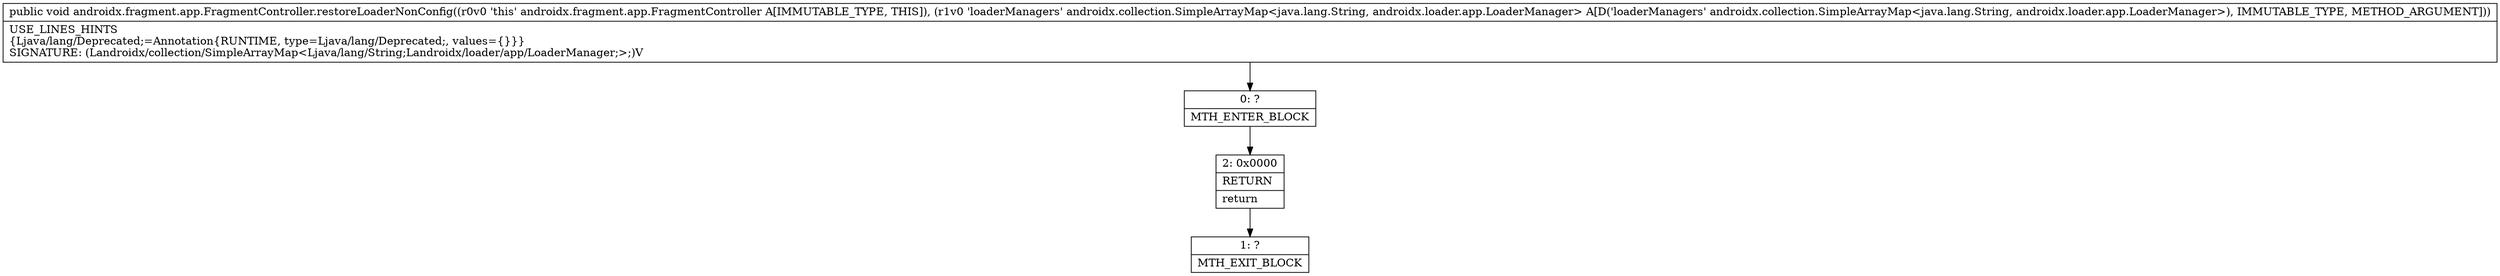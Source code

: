 digraph "CFG forandroidx.fragment.app.FragmentController.restoreLoaderNonConfig(Landroidx\/collection\/SimpleArrayMap;)V" {
Node_0 [shape=record,label="{0\:\ ?|MTH_ENTER_BLOCK\l}"];
Node_2 [shape=record,label="{2\:\ 0x0000|RETURN\l|return\l}"];
Node_1 [shape=record,label="{1\:\ ?|MTH_EXIT_BLOCK\l}"];
MethodNode[shape=record,label="{public void androidx.fragment.app.FragmentController.restoreLoaderNonConfig((r0v0 'this' androidx.fragment.app.FragmentController A[IMMUTABLE_TYPE, THIS]), (r1v0 'loaderManagers' androidx.collection.SimpleArrayMap\<java.lang.String, androidx.loader.app.LoaderManager\> A[D('loaderManagers' androidx.collection.SimpleArrayMap\<java.lang.String, androidx.loader.app.LoaderManager\>), IMMUTABLE_TYPE, METHOD_ARGUMENT]))  | USE_LINES_HINTS\l\{Ljava\/lang\/Deprecated;=Annotation\{RUNTIME, type=Ljava\/lang\/Deprecated;, values=\{\}\}\}\lSIGNATURE: (Landroidx\/collection\/SimpleArrayMap\<Ljava\/lang\/String;Landroidx\/loader\/app\/LoaderManager;\>;)V\l}"];
MethodNode -> Node_0;Node_0 -> Node_2;
Node_2 -> Node_1;
}


